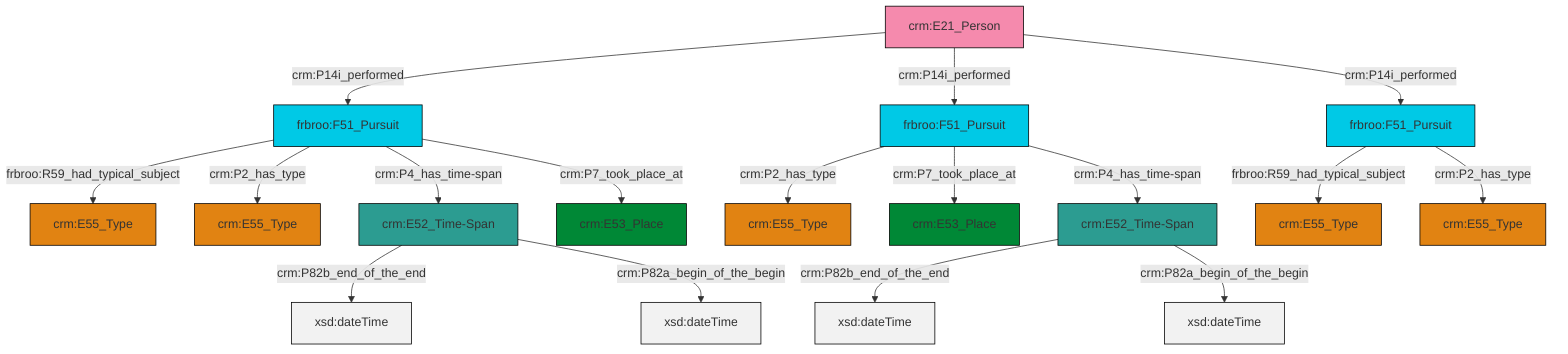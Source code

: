graph TD
classDef Literal fill:#f2f2f2,stroke:#000000;
classDef CRM_Entity fill:#FFFFFF,stroke:#000000;
classDef Temporal_Entity fill:#00C9E6, stroke:#000000;
classDef Type fill:#E18312, stroke:#000000;
classDef Time-Span fill:#2C9C91, stroke:#000000;
classDef Appellation fill:#FFEB7F, stroke:#000000;
classDef Place fill:#008836, stroke:#000000;
classDef Persistent_Item fill:#B266B2, stroke:#000000;
classDef Conceptual_Object fill:#FFD700, stroke:#000000;
classDef Physical_Thing fill:#D2B48C, stroke:#000000;
classDef Actor fill:#f58aad, stroke:#000000;
classDef PC_Classes fill:#4ce600, stroke:#000000;
classDef Multi fill:#cccccc,stroke:#000000;

2["crm:E21_Person"]:::Actor -->|crm:P14i_performed| 4["frbroo:F51_Pursuit"]:::Temporal_Entity
4["frbroo:F51_Pursuit"]:::Temporal_Entity -->|frbroo:R59_had_typical_subject| 5["crm:E55_Type"]:::Type
0["frbroo:F51_Pursuit"]:::Temporal_Entity -->|crm:P2_has_type| 9["crm:E55_Type"]:::Type
4["frbroo:F51_Pursuit"]:::Temporal_Entity -->|crm:P2_has_type| 7["crm:E55_Type"]:::Type
12["crm:E52_Time-Span"]:::Time-Span -->|crm:P82b_end_of_the_end| 18[xsd:dateTime]:::Literal
0["frbroo:F51_Pursuit"]:::Temporal_Entity -->|crm:P7_took_place_at| 21["crm:E53_Place"]:::Place
2["crm:E21_Person"]:::Actor -->|crm:P14i_performed| 0["frbroo:F51_Pursuit"]:::Temporal_Entity
22["frbroo:F51_Pursuit"]:::Temporal_Entity -->|frbroo:R59_had_typical_subject| 19["crm:E55_Type"]:::Type
4["frbroo:F51_Pursuit"]:::Temporal_Entity -->|crm:P4_has_time-span| 12["crm:E52_Time-Span"]:::Time-Span
22["frbroo:F51_Pursuit"]:::Temporal_Entity -->|crm:P2_has_type| 15["crm:E55_Type"]:::Type
2["crm:E21_Person"]:::Actor -->|crm:P14i_performed| 22["frbroo:F51_Pursuit"]:::Temporal_Entity
26["crm:E52_Time-Span"]:::Time-Span -->|crm:P82b_end_of_the_end| 27[xsd:dateTime]:::Literal
4["frbroo:F51_Pursuit"]:::Temporal_Entity -->|crm:P7_took_place_at| 10["crm:E53_Place"]:::Place
26["crm:E52_Time-Span"]:::Time-Span -->|crm:P82a_begin_of_the_begin| 28[xsd:dateTime]:::Literal
0["frbroo:F51_Pursuit"]:::Temporal_Entity -->|crm:P4_has_time-span| 26["crm:E52_Time-Span"]:::Time-Span
12["crm:E52_Time-Span"]:::Time-Span -->|crm:P82a_begin_of_the_begin| 29[xsd:dateTime]:::Literal